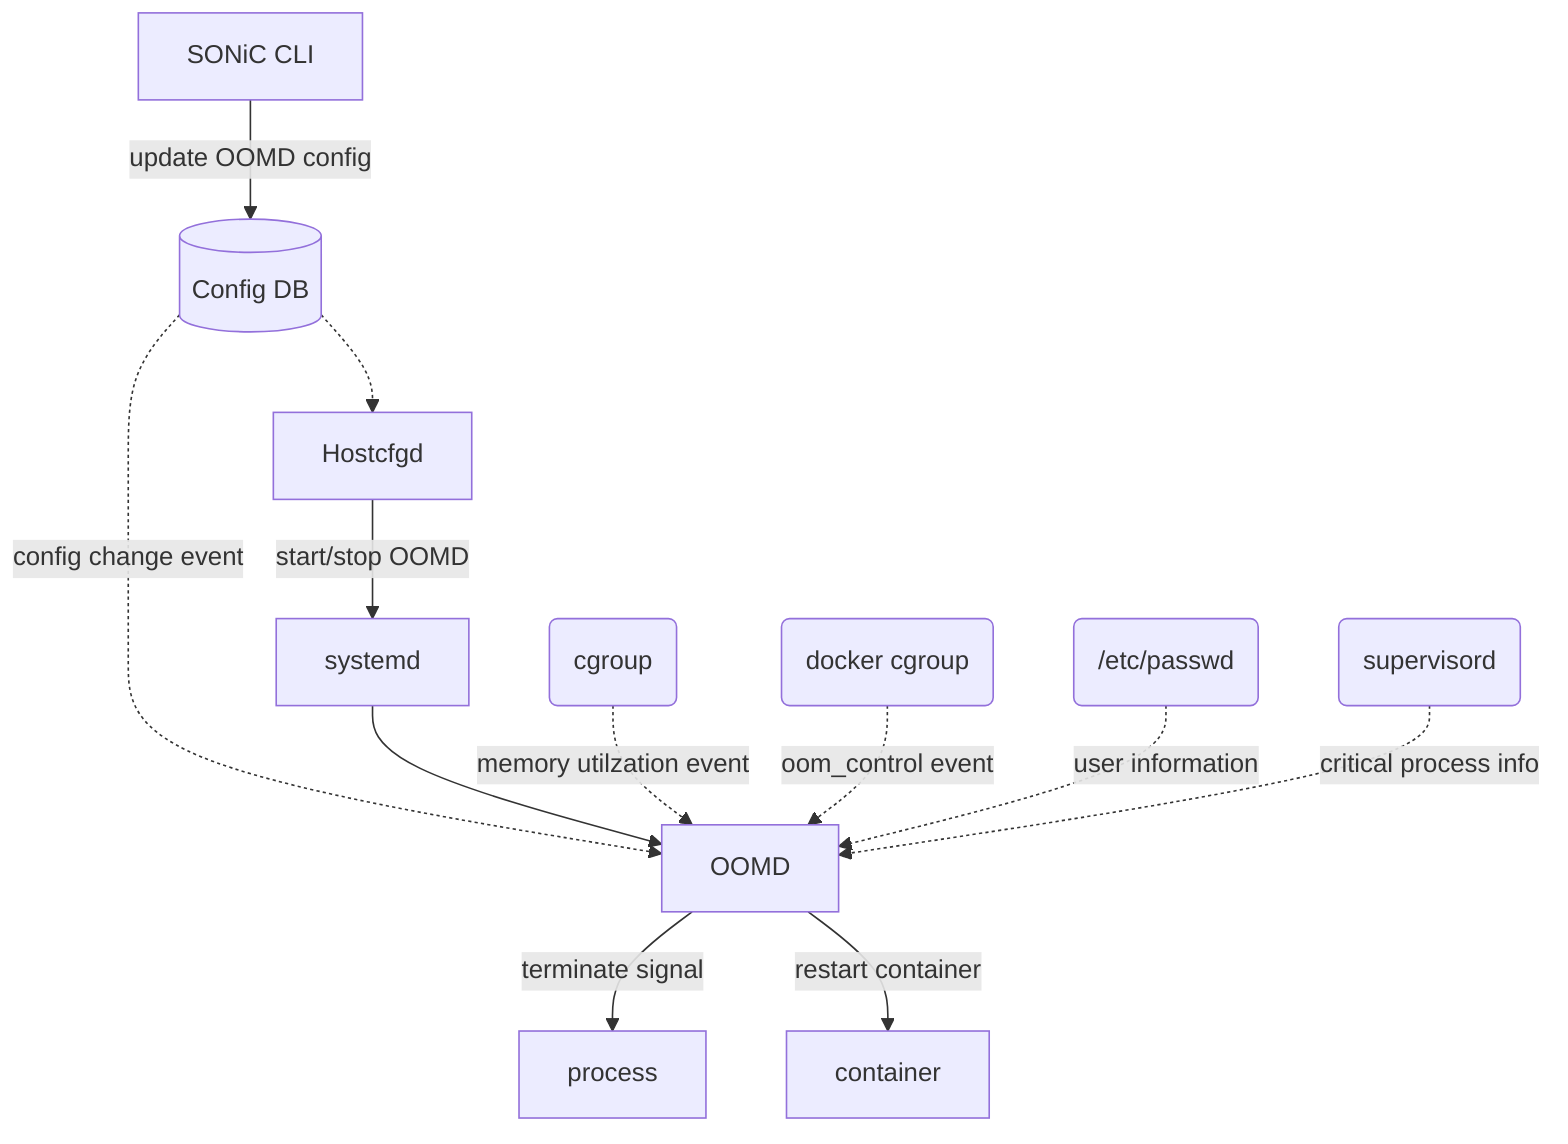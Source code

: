 graph TD;
%% SONiC CLI update config DB
CLI[SONiC CLI] -- update OOMD config --> CONFDB[(Config DB)];


%% HostCfgd/OOMD subscribes config DB change
CONFDB -.-> HOSTCFGD[Hostcfgd];
CONFDB -. config change event .-> OOMD[OOMD];

%% HostCfgd start/stop OOMD
HOSTCFGD -- start/stop OOMD --> systemd[systemd];
systemd --> OOMD;

%% OOMD subscribes memory utilzation event from cgroup
CGROUP(cgroup) -. memory utilzation event .-> OOMD; 

%% OOMD subscribes oom_control event from cgroup
DOCKERCGROUP(docker cgroup) -. oom_control event .-> OOMD; 

%% OOMD get user info from /etc/passwd
passwd(/etc/passwd) -. user information .-> OOMD;

%% OOMD get critical process info from supervisord
supervisord(supervisord) -. critical process info .-> OOMD;

%% OOMD terminate user session/process when memory utilzation reach high-water mark
OOMD -- terminate signal --> process[process]

%% OOMD re-start docker container when container OOM happen
OOMD -- restart container --> container[container]